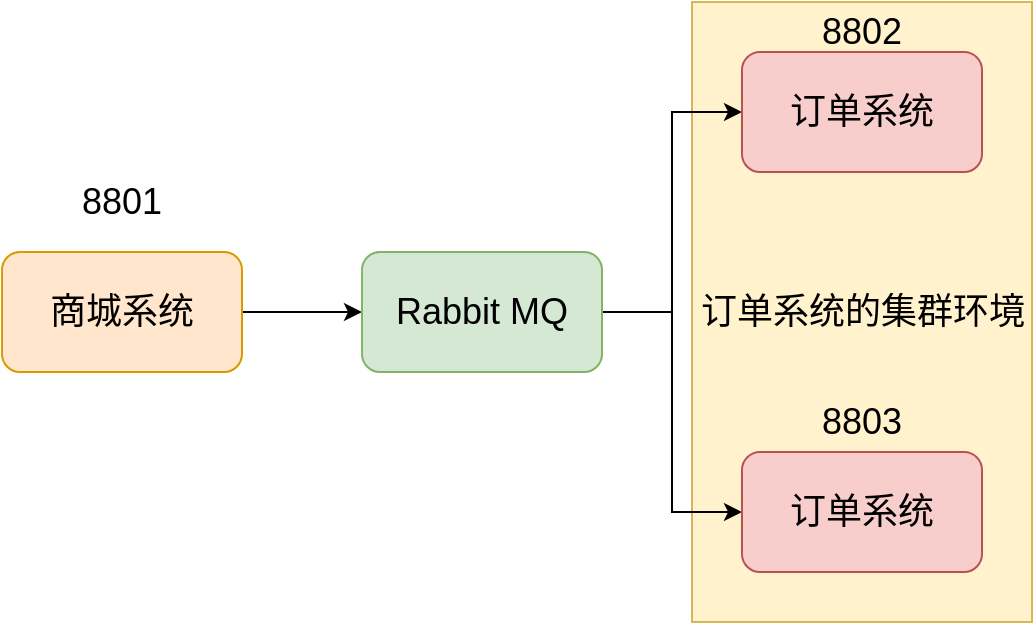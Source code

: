 <mxfile version="13.0.3" type="device"><diagram id="G5iBG34EiDSoWwFJrlCA" name="第 1 页"><mxGraphModel dx="735" dy="526" grid="1" gridSize="10" guides="1" tooltips="1" connect="1" arrows="1" fold="1" page="1" pageScale="1" pageWidth="827" pageHeight="1169" math="0" shadow="0"><root><mxCell id="0"/><mxCell id="1" parent="0"/><mxCell id="wmrbVt4aUGCcSykuvYA0-5" value="" style="rounded=0;whiteSpace=wrap;html=1;fillColor=#fff2cc;strokeColor=#d6b656;" vertex="1" parent="1"><mxGeometry x="475" y="115" width="170" height="310" as="geometry"/></mxCell><mxCell id="wmrbVt4aUGCcSykuvYA0-6" style="edgeStyle=orthogonalEdgeStyle;rounded=0;orthogonalLoop=1;jettySize=auto;html=1;entryX=0;entryY=0.5;entryDx=0;entryDy=0;" edge="1" parent="1" source="wmrbVt4aUGCcSykuvYA0-1" target="wmrbVt4aUGCcSykuvYA0-2"><mxGeometry relative="1" as="geometry"/></mxCell><mxCell id="wmrbVt4aUGCcSykuvYA0-1" value="&lt;font style=&quot;font-size: 18px&quot;&gt;商城系统&lt;/font&gt;" style="rounded=1;whiteSpace=wrap;html=1;fillColor=#ffe6cc;strokeColor=#d79b00;" vertex="1" parent="1"><mxGeometry x="130" y="240" width="120" height="60" as="geometry"/></mxCell><mxCell id="wmrbVt4aUGCcSykuvYA0-7" style="edgeStyle=orthogonalEdgeStyle;rounded=0;orthogonalLoop=1;jettySize=auto;html=1;entryX=0;entryY=0.5;entryDx=0;entryDy=0;" edge="1" parent="1" source="wmrbVt4aUGCcSykuvYA0-2" target="wmrbVt4aUGCcSykuvYA0-4"><mxGeometry relative="1" as="geometry"/></mxCell><mxCell id="wmrbVt4aUGCcSykuvYA0-8" style="edgeStyle=orthogonalEdgeStyle;rounded=0;orthogonalLoop=1;jettySize=auto;html=1;entryX=0;entryY=0.5;entryDx=0;entryDy=0;" edge="1" parent="1" source="wmrbVt4aUGCcSykuvYA0-2" target="wmrbVt4aUGCcSykuvYA0-3"><mxGeometry relative="1" as="geometry"/></mxCell><mxCell id="wmrbVt4aUGCcSykuvYA0-2" value="&lt;font style=&quot;font-size: 18px&quot;&gt;Rabbit MQ&lt;/font&gt;" style="rounded=1;whiteSpace=wrap;html=1;fillColor=#d5e8d4;strokeColor=#82b366;" vertex="1" parent="1"><mxGeometry x="310" y="240" width="120" height="60" as="geometry"/></mxCell><mxCell id="wmrbVt4aUGCcSykuvYA0-3" value="&lt;font style=&quot;font-size: 18px&quot;&gt;订单系统&lt;/font&gt;" style="rounded=1;whiteSpace=wrap;html=1;fillColor=#f8cecc;strokeColor=#b85450;" vertex="1" parent="1"><mxGeometry x="500" y="340" width="120" height="60" as="geometry"/></mxCell><mxCell id="wmrbVt4aUGCcSykuvYA0-4" value="&lt;span style=&quot;font-size: 18px&quot;&gt;订单系统&lt;/span&gt;" style="rounded=1;whiteSpace=wrap;html=1;fillColor=#f8cecc;strokeColor=#b85450;" vertex="1" parent="1"><mxGeometry x="500" y="140" width="120" height="60" as="geometry"/></mxCell><mxCell id="wmrbVt4aUGCcSykuvYA0-9" value="&lt;font style=&quot;font-size: 18px&quot;&gt;8801&lt;/font&gt;" style="text;html=1;strokeColor=none;fillColor=none;align=center;verticalAlign=middle;whiteSpace=wrap;rounded=0;" vertex="1" parent="1"><mxGeometry x="155" y="200" width="70" height="30" as="geometry"/></mxCell><mxCell id="wmrbVt4aUGCcSykuvYA0-10" value="&lt;font style=&quot;font-size: 18px&quot;&gt;8803&lt;/font&gt;" style="text;html=1;strokeColor=none;fillColor=none;align=center;verticalAlign=middle;whiteSpace=wrap;rounded=0;" vertex="1" parent="1"><mxGeometry x="525" y="310" width="70" height="30" as="geometry"/></mxCell><mxCell id="wmrbVt4aUGCcSykuvYA0-11" value="&lt;font style=&quot;font-size: 18px&quot;&gt;8802&lt;/font&gt;" style="text;html=1;strokeColor=none;fillColor=none;align=center;verticalAlign=middle;whiteSpace=wrap;rounded=0;" vertex="1" parent="1"><mxGeometry x="525" y="115" width="70" height="30" as="geometry"/></mxCell><mxCell id="wmrbVt4aUGCcSykuvYA0-12" value="&lt;font style=&quot;font-size: 18px&quot;&gt;订单系统的集群环境&lt;/font&gt;" style="text;html=1;strokeColor=none;fillColor=none;align=center;verticalAlign=middle;whiteSpace=wrap;rounded=0;" vertex="1" parent="1"><mxGeometry x="478" y="260" width="165" height="20" as="geometry"/></mxCell></root></mxGraphModel></diagram></mxfile>